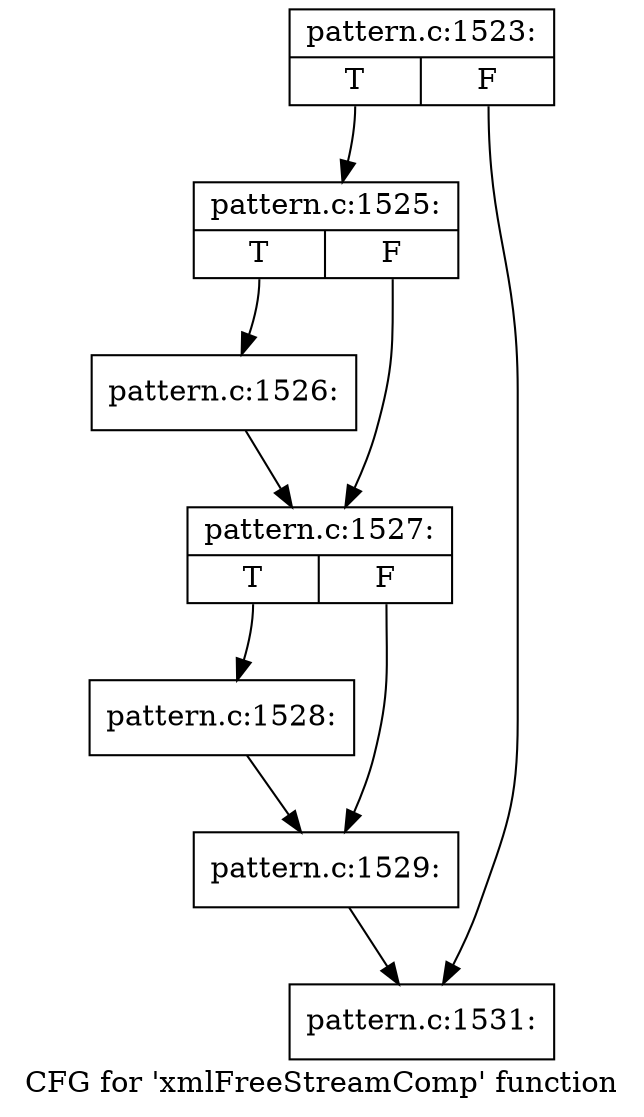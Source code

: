 digraph "CFG for 'xmlFreeStreamComp' function" {
	label="CFG for 'xmlFreeStreamComp' function";

	Node0x465a190 [shape=record,label="{pattern.c:1523:|{<s0>T|<s1>F}}"];
	Node0x465a190:s0 -> Node0x465a830;
	Node0x465a190:s1 -> Node0x465a880;
	Node0x465a830 [shape=record,label="{pattern.c:1525:|{<s0>T|<s1>F}}"];
	Node0x465a830:s0 -> Node0x465ac10;
	Node0x465a830:s1 -> Node0x465ac60;
	Node0x465ac10 [shape=record,label="{pattern.c:1526:}"];
	Node0x465ac10 -> Node0x465ac60;
	Node0x465ac60 [shape=record,label="{pattern.c:1527:|{<s0>T|<s1>F}}"];
	Node0x465ac60:s0 -> Node0x465b420;
	Node0x465ac60:s1 -> Node0x465b470;
	Node0x465b420 [shape=record,label="{pattern.c:1528:}"];
	Node0x465b420 -> Node0x465b470;
	Node0x465b470 [shape=record,label="{pattern.c:1529:}"];
	Node0x465b470 -> Node0x465a880;
	Node0x465a880 [shape=record,label="{pattern.c:1531:}"];
}
